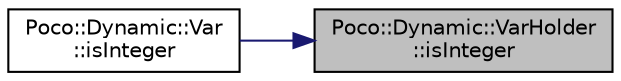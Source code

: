 digraph "Poco::Dynamic::VarHolder::isInteger"
{
 // LATEX_PDF_SIZE
  edge [fontname="Helvetica",fontsize="10",labelfontname="Helvetica",labelfontsize="10"];
  node [fontname="Helvetica",fontsize="10",shape=record];
  rankdir="RL";
  Node1 [label="Poco::Dynamic::VarHolder\l::isInteger",height=0.2,width=0.4,color="black", fillcolor="grey75", style="filled", fontcolor="black",tooltip=" "];
  Node1 -> Node2 [dir="back",color="midnightblue",fontsize="10",style="solid",fontname="Helvetica"];
  Node2 [label="Poco::Dynamic::Var\l::isInteger",height=0.2,width=0.4,color="black", fillcolor="white", style="filled",URL="$classPoco_1_1Dynamic_1_1Var.html#a9deccd6f963970bc4dffc065321473c8",tooltip="Returns true if empty."];
}
